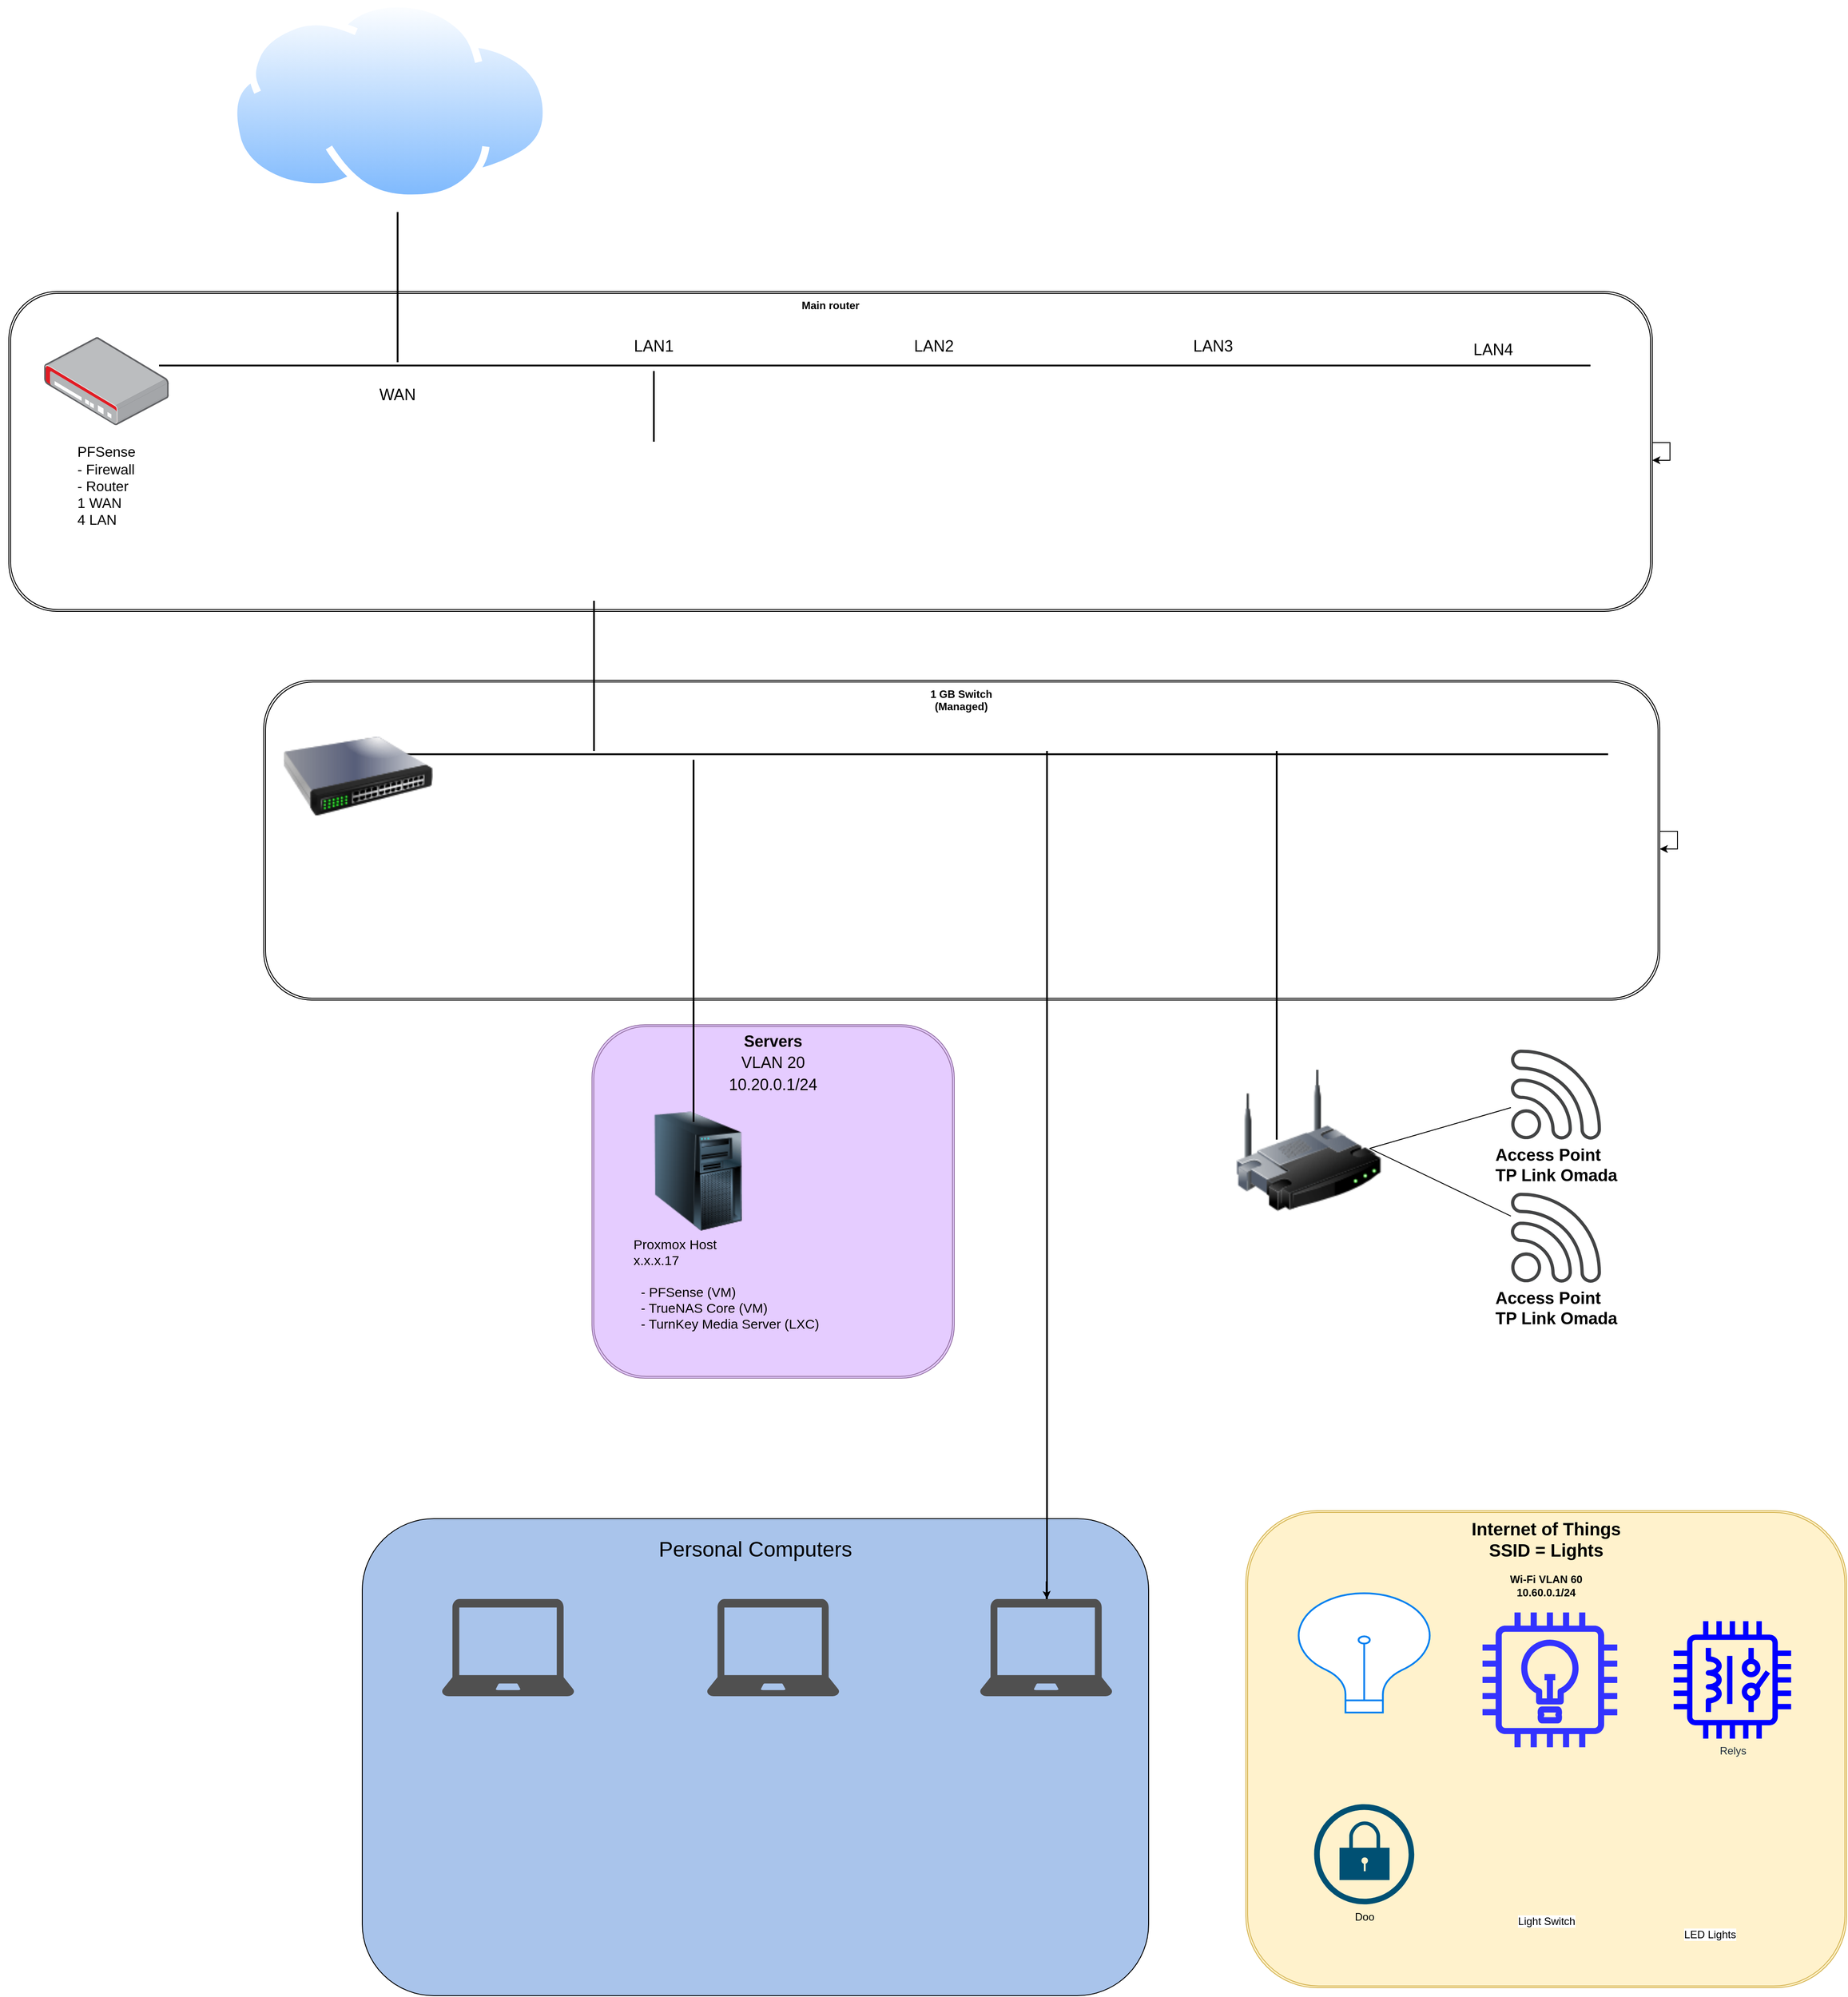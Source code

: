 <mxfile version="21.6.6" type="github">
  <diagram name="Page-1" id="CxP3ihrh33-720mjl4FX">
    <mxGraphModel dx="4788" dy="1534" grid="1" gridSize="10" guides="1" tooltips="1" connect="1" arrows="1" fold="1" page="1" pageScale="1" pageWidth="1200" pageHeight="1920" math="0" shadow="0">
      <root>
        <mxCell id="0" />
        <mxCell id="1" parent="0" />
        <mxCell id="f9S0Ih7G6LH_ITrqh4dT-89" value="" style="group" vertex="1" connectable="0" parent="1">
          <mxGeometry x="-1000" y="1739" width="890" height="540" as="geometry" />
        </mxCell>
        <mxCell id="f9S0Ih7G6LH_ITrqh4dT-81" value="&lt;br&gt;&lt;div&gt;&lt;font style=&quot;font-size: 24px;&quot;&gt;Personal Computers&lt;/font&gt;&lt;/div&gt;" style="rounded=1;whiteSpace=wrap;html=1;fillColor=#A9C4EB;labelPosition=center;verticalLabelPosition=middle;align=center;verticalAlign=top;" vertex="1" parent="f9S0Ih7G6LH_ITrqh4dT-89">
          <mxGeometry width="890" height="540" as="geometry" />
        </mxCell>
        <mxCell id="f9S0Ih7G6LH_ITrqh4dT-82" value="" style="sketch=0;pointerEvents=1;shadow=0;dashed=0;html=1;strokeColor=none;fillColor=#505050;labelPosition=center;verticalLabelPosition=bottom;verticalAlign=top;outlineConnect=0;align=center;shape=mxgraph.office.devices.laptop;" vertex="1" parent="f9S0Ih7G6LH_ITrqh4dT-89">
          <mxGeometry x="90" y="91" width="150" height="110" as="geometry" />
        </mxCell>
        <mxCell id="f9S0Ih7G6LH_ITrqh4dT-83" value="" style="sketch=0;pointerEvents=1;shadow=0;dashed=0;html=1;strokeColor=none;fillColor=#505050;labelPosition=center;verticalLabelPosition=bottom;verticalAlign=top;outlineConnect=0;align=center;shape=mxgraph.office.devices.laptop;" vertex="1" parent="f9S0Ih7G6LH_ITrqh4dT-89">
          <mxGeometry x="390" y="91" width="150" height="110" as="geometry" />
        </mxCell>
        <mxCell id="f9S0Ih7G6LH_ITrqh4dT-84" value="" style="sketch=0;pointerEvents=1;shadow=0;dashed=0;html=1;strokeColor=none;fillColor=#505050;labelPosition=center;verticalLabelPosition=bottom;verticalAlign=top;outlineConnect=0;align=center;shape=mxgraph.office.devices.laptop;" vertex="1" parent="f9S0Ih7G6LH_ITrqh4dT-89">
          <mxGeometry x="699" y="91" width="150" height="110" as="geometry" />
        </mxCell>
        <mxCell id="f9S0Ih7G6LH_ITrqh4dT-85" value="" style="shape=image;html=1;verticalAlign=top;verticalLabelPosition=bottom;labelBackgroundColor=#ffffff;imageAspect=0;aspect=fixed;image=https://cdn3.iconfinder.com/data/icons/flatforlinux/128/9-Mac%20Mini%20CD.png" vertex="1" parent="f9S0Ih7G6LH_ITrqh4dT-89">
          <mxGeometry x="230" y="271" width="128" height="128" as="geometry" />
        </mxCell>
        <mxCell id="f9S0Ih7G6LH_ITrqh4dT-86" value="" style="shape=image;html=1;verticalAlign=top;verticalLabelPosition=bottom;labelBackgroundColor=#ffffff;imageAspect=0;aspect=fixed;image=https://cdn1.iconfinder.com/data/icons/fruit-136/64/Fruit_iconfree_Filled_Outline_raspberry-healthy-organic-food-fruit_icon-128.png" vertex="1" parent="f9S0Ih7G6LH_ITrqh4dT-89">
          <mxGeometry x="540" y="271" width="128" height="128" as="geometry" />
        </mxCell>
        <mxCell id="Xmdy9W3AYmFhp-Yp_AOq-49" value="" style="group" parent="1" vertex="1" connectable="0">
          <mxGeometry x="-740" y="1180" width="410" height="400" as="geometry" />
        </mxCell>
        <mxCell id="Xmdy9W3AYmFhp-Yp_AOq-30" value="&lt;sup style=&quot;&quot;&gt;&lt;font style=&quot;font-size: 18px;&quot;&gt;&lt;b&gt;Servers&lt;/b&gt;&lt;br&gt;VLAN 20&lt;br&gt;10.20.0.1/24&lt;br&gt;&lt;/font&gt;&lt;/sup&gt;" style="shape=ext;double=1;rounded=1;whiteSpace=wrap;html=1;fillColor=#E5CCFF;strokeColor=#9673a6;verticalAlign=top;" parent="Xmdy9W3AYmFhp-Yp_AOq-49" vertex="1">
          <mxGeometry width="410" height="400" as="geometry" />
        </mxCell>
        <mxCell id="Xmdy9W3AYmFhp-Yp_AOq-46" value="" style="group" parent="Xmdy9W3AYmFhp-Yp_AOq-49" vertex="1" connectable="0">
          <mxGeometry x="45" y="98" width="150" height="135.1" as="geometry" />
        </mxCell>
        <mxCell id="Xmdy9W3AYmFhp-Yp_AOq-32" value="&lt;font style=&quot;font-size: 15px;&quot;&gt;&lt;font style=&quot;font-size: 15px;&quot;&gt;Proxmox Host&lt;br&gt;&lt;/font&gt;x.x.x.17&lt;br&gt;&lt;br&gt;&lt;/font&gt;&lt;div&gt;&lt;font style=&quot;font-size: 15px;&quot;&gt;&amp;nbsp; - PFSense (VM)&lt;br&gt;&lt;/font&gt;&lt;/div&gt;&lt;div&gt;&lt;font style=&quot;font-size: 15px;&quot;&gt;&amp;nbsp; - TrueNAS Core (VM)&lt;/font&gt;&lt;/div&gt;&lt;div&gt;&lt;font style=&quot;font-size: 15px;&quot;&gt;&amp;nbsp; - TurnKey Media Server (LXC)&lt;br&gt;&lt;/font&gt;&lt;/div&gt;" style="image;html=1;image=img/lib/clip_art/computers/Server_Tower_128x128.png;imageBackground=none;labelBackgroundColor=none;align=left;" parent="Xmdy9W3AYmFhp-Yp_AOq-46" vertex="1">
          <mxGeometry width="150" height="135.1" as="geometry" />
        </mxCell>
        <mxCell id="Xmdy9W3AYmFhp-Yp_AOq-45" value="" style="group" parent="Xmdy9W3AYmFhp-Yp_AOq-46" vertex="1" connectable="0">
          <mxGeometry x="30" y="20" width="42.94" height="94.94" as="geometry" />
        </mxCell>
        <mxCell id="Xmdy9W3AYmFhp-Yp_AOq-40" value="" style="shape=image;html=1;verticalAlign=top;verticalLabelPosition=bottom;labelBackgroundColor=#ffffff;imageAspect=0;aspect=fixed;image=https://cdn4.iconfinder.com/data/icons/computer-hardware/128/Harddrive_Vista.png" parent="Xmdy9W3AYmFhp-Yp_AOq-45" vertex="1">
          <mxGeometry width="40" height="40" as="geometry" />
        </mxCell>
        <mxCell id="Xmdy9W3AYmFhp-Yp_AOq-44" value="" style="shape=image;html=1;verticalAlign=top;verticalLabelPosition=bottom;labelBackgroundColor=#ffffff;imageAspect=0;aspect=fixed;image=https://cdn4.iconfinder.com/data/icons/computer-hardware/128/Harddrive_Vista.png" parent="Xmdy9W3AYmFhp-Yp_AOq-45" vertex="1">
          <mxGeometry y="52" width="42.94" height="42.94" as="geometry" />
        </mxCell>
        <mxCell id="Xmdy9W3AYmFhp-Yp_AOq-41" value="" style="shape=image;html=1;verticalAlign=top;verticalLabelPosition=bottom;labelBackgroundColor=#ffffff;imageAspect=0;aspect=fixed;image=https://cdn4.iconfinder.com/data/icons/computer-hardware/128/Harddrive_Vista.png" parent="Xmdy9W3AYmFhp-Yp_AOq-45" vertex="1">
          <mxGeometry y="26.06" width="42.94" height="42.94" as="geometry" />
        </mxCell>
        <mxCell id="Xmdy9W3AYmFhp-Yp_AOq-101" value="" style="aspect=fixed;perimeter=ellipsePerimeter;html=1;align=center;shadow=0;dashed=0;spacingTop=3;image;image=img/lib/active_directory/internet_cloud.svg;" parent="1" vertex="1">
          <mxGeometry x="-1150" y="20" width="362.71" height="228.5" as="geometry" />
        </mxCell>
        <mxCell id="Xmdy9W3AYmFhp-Yp_AOq-90" value="L" style="group" parent="1" vertex="1" connectable="0">
          <mxGeometry x="-1410" y="350" width="1860" height="362" as="geometry" />
        </mxCell>
        <mxCell id="Xmdy9W3AYmFhp-Yp_AOq-51" value="&lt;b&gt;Main router&lt;br&gt;&lt;/b&gt;" style="shape=ext;double=1;rounded=1;whiteSpace=wrap;html=1;verticalAlign=top;" parent="Xmdy9W3AYmFhp-Yp_AOq-90" vertex="1">
          <mxGeometry x="10" width="1860" height="362" as="geometry" />
        </mxCell>
        <mxCell id="Xmdy9W3AYmFhp-Yp_AOq-52" value="&lt;br&gt;&lt;div style=&quot;text-align: left; font-size: 16px;&quot;&gt;&lt;div style=&quot;text-align: left; font-size: 16px;&quot;&gt;&lt;font style=&quot;font-size: 16px;&quot;&gt;PFSense&lt;/font&gt;&lt;/div&gt;&lt;font style=&quot;font-size: 16px;&quot;&gt;&lt;/font&gt;&lt;/div&gt;&lt;div style=&quot;text-align: left; font-size: 16px;&quot;&gt;&lt;font style=&quot;font-size: 16px;&quot;&gt;- Firewall&lt;/font&gt;&lt;/div&gt;&lt;div style=&quot;text-align: left; font-size: 16px;&quot;&gt;&lt;font style=&quot;font-size: 16px;&quot;&gt;- Router&lt;/font&gt;&lt;/div&gt;&lt;div style=&quot;text-align: left; font-size: 16px;&quot;&gt;&lt;font style=&quot;font-size: 16px;&quot;&gt;1 WAN&lt;/font&gt;&lt;/div&gt;&lt;div style=&quot;text-align: left; font-size: 16px;&quot;&gt;&lt;font style=&quot;font-size: 16px;&quot;&gt;4 LAN&lt;br&gt;&lt;/font&gt;&lt;/div&gt;" style="points=[];aspect=fixed;html=1;align=center;shadow=0;dashed=0;image;image=img/lib/allied_telesis/security/Router_VPN.svg;" parent="Xmdy9W3AYmFhp-Yp_AOq-90" vertex="1">
          <mxGeometry x="50" y="51.429" width="140.91" height="100" as="geometry" />
        </mxCell>
        <mxCell id="Xmdy9W3AYmFhp-Yp_AOq-60" style="edgeStyle=orthogonalEdgeStyle;rounded=0;orthogonalLoop=1;jettySize=auto;html=1;" parent="Xmdy9W3AYmFhp-Yp_AOq-90" source="Xmdy9W3AYmFhp-Yp_AOq-51" target="Xmdy9W3AYmFhp-Yp_AOq-51" edge="1">
          <mxGeometry relative="1" as="geometry" />
        </mxCell>
        <mxCell id="Xmdy9W3AYmFhp-Yp_AOq-59" value="" style="line;strokeWidth=2;html=1;" parent="Xmdy9W3AYmFhp-Yp_AOq-90" vertex="1">
          <mxGeometry x="180" y="77.286" width="1620" height="12.929" as="geometry" />
        </mxCell>
        <mxCell id="Xmdy9W3AYmFhp-Yp_AOq-86" value="" style="line;strokeWidth=2;direction=south;html=1;" parent="Xmdy9W3AYmFhp-Yp_AOq-90" vertex="1">
          <mxGeometry x="640" y="90" width="200" height="80" as="geometry" />
        </mxCell>
        <mxCell id="f9S0Ih7G6LH_ITrqh4dT-20" value="" style="line;strokeWidth=2;direction=south;html=1;" vertex="1" parent="Xmdy9W3AYmFhp-Yp_AOq-90">
          <mxGeometry x="350" y="-90" width="200" height="170" as="geometry" />
        </mxCell>
        <mxCell id="f9S0Ih7G6LH_ITrqh4dT-21" value="&lt;font style=&quot;font-size: 18px;&quot;&gt;WAN&lt;/font&gt;" style="text;html=1;strokeColor=none;fillColor=none;align=center;verticalAlign=middle;whiteSpace=wrap;rounded=0;" vertex="1" parent="Xmdy9W3AYmFhp-Yp_AOq-90">
          <mxGeometry x="420" y="102" width="60" height="30" as="geometry" />
        </mxCell>
        <mxCell id="f9S0Ih7G6LH_ITrqh4dT-46" value="&lt;font style=&quot;font-size: 18px;&quot;&gt;LAN1&lt;/font&gt;" style="text;html=1;strokeColor=none;fillColor=none;align=center;verticalAlign=middle;whiteSpace=wrap;rounded=0;" vertex="1" parent="Xmdy9W3AYmFhp-Yp_AOq-90">
          <mxGeometry x="710" y="47.29" width="60" height="30" as="geometry" />
        </mxCell>
        <mxCell id="f9S0Ih7G6LH_ITrqh4dT-47" value="&lt;font style=&quot;font-size: 18px;&quot;&gt;LAN2&lt;/font&gt;" style="text;html=1;strokeColor=none;fillColor=none;align=center;verticalAlign=middle;whiteSpace=wrap;rounded=0;" vertex="1" parent="Xmdy9W3AYmFhp-Yp_AOq-90">
          <mxGeometry x="1027" y="47.29" width="60" height="30" as="geometry" />
        </mxCell>
        <mxCell id="f9S0Ih7G6LH_ITrqh4dT-49" value="&lt;font style=&quot;font-size: 18px;&quot;&gt;LAN3&lt;/font&gt;" style="text;html=1;strokeColor=none;fillColor=none;align=center;verticalAlign=middle;whiteSpace=wrap;rounded=0;" vertex="1" parent="Xmdy9W3AYmFhp-Yp_AOq-90">
          <mxGeometry x="1343" y="47.29" width="60" height="30" as="geometry" />
        </mxCell>
        <mxCell id="f9S0Ih7G6LH_ITrqh4dT-48" value="&lt;font style=&quot;font-size: 18px;&quot;&gt;LAN4&lt;/font&gt;" style="text;html=1;strokeColor=none;fillColor=none;align=center;verticalAlign=middle;whiteSpace=wrap;rounded=0;" vertex="1" parent="Xmdy9W3AYmFhp-Yp_AOq-90">
          <mxGeometry x="1660" y="51.43" width="60" height="30" as="geometry" />
        </mxCell>
        <mxCell id="f9S0Ih7G6LH_ITrqh4dT-66" value="" style="image;html=1;image=img/lib/clip_art/networking/Wireless_Router_128x128.png" vertex="1" parent="1">
          <mxGeometry x="-40" y="1231" width="222" height="160" as="geometry" />
        </mxCell>
        <mxCell id="f9S0Ih7G6LH_ITrqh4dT-78" value="" style="endArrow=none;html=1;rounded=0;" edge="1" parent="1" target="Xmdy9W3AYmFhp-Yp_AOq-91">
          <mxGeometry width="50" height="50" relative="1" as="geometry">
            <mxPoint x="140" y="1320" as="sourcePoint" />
            <mxPoint x="-380" y="1290" as="targetPoint" />
          </mxGeometry>
        </mxCell>
        <mxCell id="f9S0Ih7G6LH_ITrqh4dT-79" value="&lt;div style=&quot;text-align: left;&quot;&gt;&lt;b style=&quot;background-color: initial; font-size: 19px;&quot;&gt;Access Point&lt;/b&gt;&lt;/div&gt;&lt;b style=&quot;font-size: 19px;&quot;&gt;&lt;div style=&quot;text-align: left;&quot;&gt;&lt;b style=&quot;background-color: initial;&quot;&gt;TP Link Omada&lt;/b&gt;&lt;/div&gt;&lt;/b&gt;" style="sketch=0;pointerEvents=1;shadow=0;dashed=0;html=1;strokeColor=none;fillColor=#434445;aspect=fixed;labelPosition=center;verticalLabelPosition=bottom;verticalAlign=top;align=center;outlineConnect=0;shape=mxgraph.vvd.wi_fi;" vertex="1" parent="1">
          <mxGeometry x="300" y="1370" width="102" height="102" as="geometry" />
        </mxCell>
        <mxCell id="f9S0Ih7G6LH_ITrqh4dT-80" value="" style="endArrow=none;html=1;rounded=0;exitX=0.811;exitY=0.556;exitDx=0;exitDy=0;exitPerimeter=0;" edge="1" parent="1" source="f9S0Ih7G6LH_ITrqh4dT-66" target="f9S0Ih7G6LH_ITrqh4dT-79">
          <mxGeometry width="50" height="50" relative="1" as="geometry">
            <mxPoint x="-430" y="1340" as="sourcePoint" />
            <mxPoint x="-380" y="1290" as="targetPoint" />
          </mxGeometry>
        </mxCell>
        <mxCell id="f9S0Ih7G6LH_ITrqh4dT-53" value="L" style="group" vertex="1" connectable="0" parent="1">
          <mxGeometry x="-1120" y="790" width="1800" height="1480" as="geometry" />
        </mxCell>
        <mxCell id="f9S0Ih7G6LH_ITrqh4dT-54" value="&lt;div&gt;&lt;b&gt;1 GB Switch&lt;/b&gt;&lt;/div&gt;&lt;div&gt;&lt;b&gt;(Managed)&lt;br&gt;&lt;/b&gt;&lt;/div&gt;" style="shape=ext;double=1;rounded=1;whiteSpace=wrap;html=1;verticalAlign=top;" vertex="1" parent="f9S0Ih7G6LH_ITrqh4dT-53">
          <mxGeometry x="8.495" width="1580" height="362" as="geometry" />
        </mxCell>
        <mxCell id="f9S0Ih7G6LH_ITrqh4dT-56" style="edgeStyle=orthogonalEdgeStyle;rounded=0;orthogonalLoop=1;jettySize=auto;html=1;" edge="1" parent="f9S0Ih7G6LH_ITrqh4dT-53" source="f9S0Ih7G6LH_ITrqh4dT-54" target="f9S0Ih7G6LH_ITrqh4dT-54">
          <mxGeometry relative="1" as="geometry" />
        </mxCell>
        <mxCell id="f9S0Ih7G6LH_ITrqh4dT-57" value="" style="line;strokeWidth=2;html=1;" vertex="1" parent="f9S0Ih7G6LH_ITrqh4dT-53">
          <mxGeometry x="152.9" y="77.29" width="1377.1" height="12.93" as="geometry" />
        </mxCell>
        <mxCell id="f9S0Ih7G6LH_ITrqh4dT-58" value="" style="line;strokeWidth=2;direction=south;html=1;" vertex="1" parent="f9S0Ih7G6LH_ITrqh4dT-53">
          <mxGeometry x="410" y="90" width="169.89" height="410" as="geometry" />
        </mxCell>
        <mxCell id="f9S0Ih7G6LH_ITrqh4dT-59" value="" style="line;strokeWidth=2;direction=south;html=1;" vertex="1" parent="f9S0Ih7G6LH_ITrqh4dT-53">
          <mxGeometry x="297.312" y="-90" width="169.892" height="170" as="geometry" />
        </mxCell>
        <mxCell id="f9S0Ih7G6LH_ITrqh4dT-65" value="" style="image;html=1;image=img/lib/clip_art/networking/Switch_128x128.png" vertex="1" parent="f9S0Ih7G6LH_ITrqh4dT-53">
          <mxGeometry x="30" y="14" width="169.89" height="190" as="geometry" />
        </mxCell>
        <mxCell id="f9S0Ih7G6LH_ITrqh4dT-75" value="" style="line;strokeWidth=2;direction=south;html=1;" vertex="1" parent="f9S0Ih7G6LH_ITrqh4dT-53">
          <mxGeometry x="1070" y="80" width="169.89" height="440" as="geometry" />
        </mxCell>
        <mxCell id="Xmdy9W3AYmFhp-Yp_AOq-91" value="&lt;div style=&quot;text-align: left;&quot;&gt;&lt;b style=&quot;background-color: initial; font-size: 19px;&quot;&gt;Access Point&lt;/b&gt;&lt;/div&gt;&lt;b style=&quot;font-size: 19px;&quot;&gt;&lt;div style=&quot;text-align: left;&quot;&gt;&lt;b style=&quot;background-color: initial;&quot;&gt;TP Link Omada&lt;/b&gt;&lt;/div&gt;&lt;/b&gt;" style="sketch=0;pointerEvents=1;shadow=0;dashed=0;html=1;strokeColor=none;fillColor=#434445;aspect=fixed;labelPosition=center;verticalLabelPosition=bottom;verticalAlign=top;align=center;outlineConnect=0;shape=mxgraph.vvd.wi_fi;" parent="f9S0Ih7G6LH_ITrqh4dT-53" vertex="1">
          <mxGeometry x="1420" y="418" width="102" height="102" as="geometry" />
        </mxCell>
        <mxCell id="Xmdy9W3AYmFhp-Yp_AOq-124" value="" style="group" parent="f9S0Ih7G6LH_ITrqh4dT-53" vertex="1" connectable="0">
          <mxGeometry x="1120" y="940" width="680" height="540" as="geometry" />
        </mxCell>
        <mxCell id="Xmdy9W3AYmFhp-Yp_AOq-112" value="Relay" style="group" parent="Xmdy9W3AYmFhp-Yp_AOq-124" vertex="1" connectable="0">
          <mxGeometry width="680" height="540" as="geometry" />
        </mxCell>
        <mxCell id="Xmdy9W3AYmFhp-Yp_AOq-103" value="&lt;font style=&quot;font-size: 20px;&quot;&gt;&lt;b&gt;Internet of Things&lt;br&gt;&lt;/b&gt;&lt;/font&gt;&lt;div&gt;&lt;font style=&quot;font-size: 20px;&quot;&gt;&lt;b&gt;SSID = Lights&lt;/b&gt;&lt;/font&gt;&lt;/div&gt;&lt;br&gt;&lt;div&gt;&lt;b&gt;Wi-Fi VLAN 60&lt;/b&gt;&lt;/div&gt;&lt;div&gt;&lt;b&gt;10.60.0.1/24&lt;br&gt;&lt;/b&gt;&lt;/div&gt;" style="shape=ext;double=1;rounded=1;whiteSpace=wrap;html=1;verticalAlign=top;fillColor=#fff2cc;strokeColor=#d6b656;" parent="Xmdy9W3AYmFhp-Yp_AOq-112" vertex="1">
          <mxGeometry width="680" height="540" as="geometry" />
        </mxCell>
        <mxCell id="Xmdy9W3AYmFhp-Yp_AOq-106" value="Doo" style="sketch=0;points=[[0.5,0,0],[1,0.5,0],[0.5,1,0],[0,0.5,0],[0.145,0.145,0],[0.856,0.145,0],[0.855,0.856,0],[0.145,0.855,0]];verticalLabelPosition=bottom;html=1;verticalAlign=top;aspect=fixed;align=center;pointerEvents=1;shape=mxgraph.cisco19.lock;fillColor=#005073;strokeColor=none;" parent="Xmdy9W3AYmFhp-Yp_AOq-112" vertex="1">
          <mxGeometry x="77.273" y="332.308" width="113.333" height="113.333" as="geometry" />
        </mxCell>
        <mxCell id="Xmdy9W3AYmFhp-Yp_AOq-107" value="" style="html=1;verticalLabelPosition=bottom;align=center;labelBackgroundColor=#ffffff;verticalAlign=top;strokeWidth=2;strokeColor=#0080F0;shadow=0;dashed=0;shape=mxgraph.ios7.icons.lightbulb;" parent="Xmdy9W3AYmFhp-Yp_AOq-112" vertex="1">
          <mxGeometry x="53.576" y="93.462" width="160.727" height="135" as="geometry" />
        </mxCell>
        <mxCell id="Xmdy9W3AYmFhp-Yp_AOq-108" value="" style="sketch=0;outlineConnect=0;fontColor=#232F3E;gradientColor=none;fillColor=#3333FF;strokeColor=none;dashed=0;verticalLabelPosition=bottom;verticalAlign=top;align=center;html=1;fontSize=12;fontStyle=0;aspect=fixed;pointerEvents=1;shape=mxgraph.aws4.lightbulb;" parent="Xmdy9W3AYmFhp-Yp_AOq-112" vertex="1">
          <mxGeometry x="267.879" y="115.269" width="152.485" height="152.485" as="geometry" />
        </mxCell>
        <mxCell id="Xmdy9W3AYmFhp-Yp_AOq-109" value="Relys" style="sketch=0;outlineConnect=0;fontColor=#232F3E;gradientColor=none;fillColor=#0000FF;strokeColor=none;dashed=0;verticalLabelPosition=bottom;verticalAlign=top;align=center;html=1;fontSize=12;fontStyle=0;aspect=fixed;pointerEvents=1;shape=mxgraph.aws4.iot_thing_relay;" parent="Xmdy9W3AYmFhp-Yp_AOq-112" vertex="1">
          <mxGeometry x="484.242" y="125.135" width="132.909" height="132.909" as="geometry" />
        </mxCell>
        <mxCell id="Xmdy9W3AYmFhp-Yp_AOq-110" value="Light Switch" style="shape=image;html=1;verticalAlign=top;verticalLabelPosition=bottom;labelBackgroundColor=#ffffff;imageAspect=0;aspect=fixed;image=https://cdn0.iconfinder.com/data/icons/pursuit/24/lightswitch.png" parent="Xmdy9W3AYmFhp-Yp_AOq-112" vertex="1">
          <mxGeometry x="278.182" y="327.115" width="123.636" height="123.636" as="geometry" />
        </mxCell>
        <mxCell id="Xmdy9W3AYmFhp-Yp_AOq-111" value="LED Lights" style="shape=image;html=1;verticalAlign=top;verticalLabelPosition=bottom;labelBackgroundColor=#ffffff;imageAspect=0;aspect=fixed;image=https://cdn3.iconfinder.com/data/icons/energy-and-power-glyph-24-px/24/Lamp_electric_light_led_bulb_light_bulb_luminaire-128.png" parent="Xmdy9W3AYmFhp-Yp_AOq-112" vertex="1">
          <mxGeometry x="463.636" y="342.692" width="123.636" height="123.636" as="geometry" />
        </mxCell>
        <mxCell id="Xmdy9W3AYmFhp-Yp_AOq-118" value="" style="shape=image;html=1;verticalAlign=top;verticalLabelPosition=bottom;labelBackgroundColor=#ffffff;imageAspect=0;aspect=fixed;image=https://cdn2.iconfinder.com/data/icons/new-year-s-hand-drawn-basic/64/stage-128.png" parent="Xmdy9W3AYmFhp-Yp_AOq-124" vertex="1">
          <mxGeometry x="450" y="10" width="128" height="128" as="geometry" />
        </mxCell>
        <mxCell id="f9S0Ih7G6LH_ITrqh4dT-87" value="" style="line;strokeWidth=2;direction=south;html=1;" vertex="1" parent="f9S0Ih7G6LH_ITrqh4dT-53">
          <mxGeometry x="810" y="80" width="169.89" height="960" as="geometry" />
        </mxCell>
        <mxCell id="f9S0Ih7G6LH_ITrqh4dT-88" value="" style="edgeStyle=orthogonalEdgeStyle;rounded=0;orthogonalLoop=1;jettySize=auto;html=1;" edge="1" parent="1" source="f9S0Ih7G6LH_ITrqh4dT-84" target="f9S0Ih7G6LH_ITrqh4dT-87">
          <mxGeometry relative="1" as="geometry" />
        </mxCell>
      </root>
    </mxGraphModel>
  </diagram>
</mxfile>
